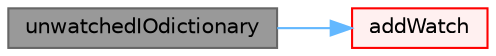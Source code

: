 digraph "unwatchedIOdictionary"
{
 // LATEX_PDF_SIZE
  bgcolor="transparent";
  edge [fontname=Helvetica,fontsize=10,labelfontname=Helvetica,labelfontsize=10];
  node [fontname=Helvetica,fontsize=10,shape=box,height=0.2,width=0.4];
  rankdir="LR";
  Node1 [id="Node000001",label="unwatchedIOdictionary",height=0.2,width=0.4,color="gray40", fillcolor="grey60", style="filled", fontcolor="black",tooltip=" "];
  Node1 -> Node2 [id="edge1_Node000001_Node000002",color="steelblue1",style="solid",tooltip=" "];
  Node2 [id="Node000002",label="addWatch",height=0.2,width=0.4,color="red", fillcolor="#FFF0F0", style="filled",URL="$classFoam_1_1unwatchedIOdictionary.html#ad7c6a5ac80b6aceabec55dba1789195c",tooltip=" "];
}
